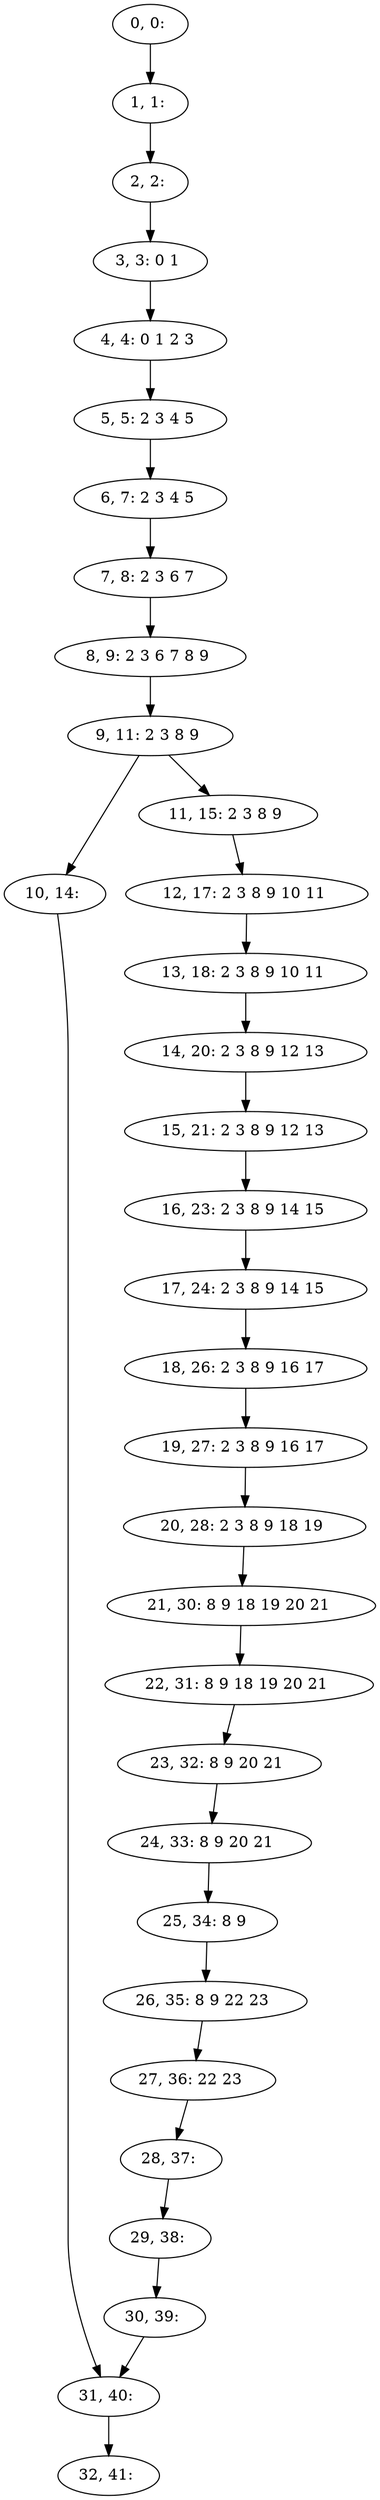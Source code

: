 digraph G {
0[label="0, 0: "];
1[label="1, 1: "];
2[label="2, 2: "];
3[label="3, 3: 0 1 "];
4[label="4, 4: 0 1 2 3 "];
5[label="5, 5: 2 3 4 5 "];
6[label="6, 7: 2 3 4 5 "];
7[label="7, 8: 2 3 6 7 "];
8[label="8, 9: 2 3 6 7 8 9 "];
9[label="9, 11: 2 3 8 9 "];
10[label="10, 14: "];
11[label="11, 15: 2 3 8 9 "];
12[label="12, 17: 2 3 8 9 10 11 "];
13[label="13, 18: 2 3 8 9 10 11 "];
14[label="14, 20: 2 3 8 9 12 13 "];
15[label="15, 21: 2 3 8 9 12 13 "];
16[label="16, 23: 2 3 8 9 14 15 "];
17[label="17, 24: 2 3 8 9 14 15 "];
18[label="18, 26: 2 3 8 9 16 17 "];
19[label="19, 27: 2 3 8 9 16 17 "];
20[label="20, 28: 2 3 8 9 18 19 "];
21[label="21, 30: 8 9 18 19 20 21 "];
22[label="22, 31: 8 9 18 19 20 21 "];
23[label="23, 32: 8 9 20 21 "];
24[label="24, 33: 8 9 20 21 "];
25[label="25, 34: 8 9 "];
26[label="26, 35: 8 9 22 23 "];
27[label="27, 36: 22 23 "];
28[label="28, 37: "];
29[label="29, 38: "];
30[label="30, 39: "];
31[label="31, 40: "];
32[label="32, 41: "];
0->1 ;
1->2 ;
2->3 ;
3->4 ;
4->5 ;
5->6 ;
6->7 ;
7->8 ;
8->9 ;
9->10 ;
9->11 ;
10->31 ;
11->12 ;
12->13 ;
13->14 ;
14->15 ;
15->16 ;
16->17 ;
17->18 ;
18->19 ;
19->20 ;
20->21 ;
21->22 ;
22->23 ;
23->24 ;
24->25 ;
25->26 ;
26->27 ;
27->28 ;
28->29 ;
29->30 ;
30->31 ;
31->32 ;
}
